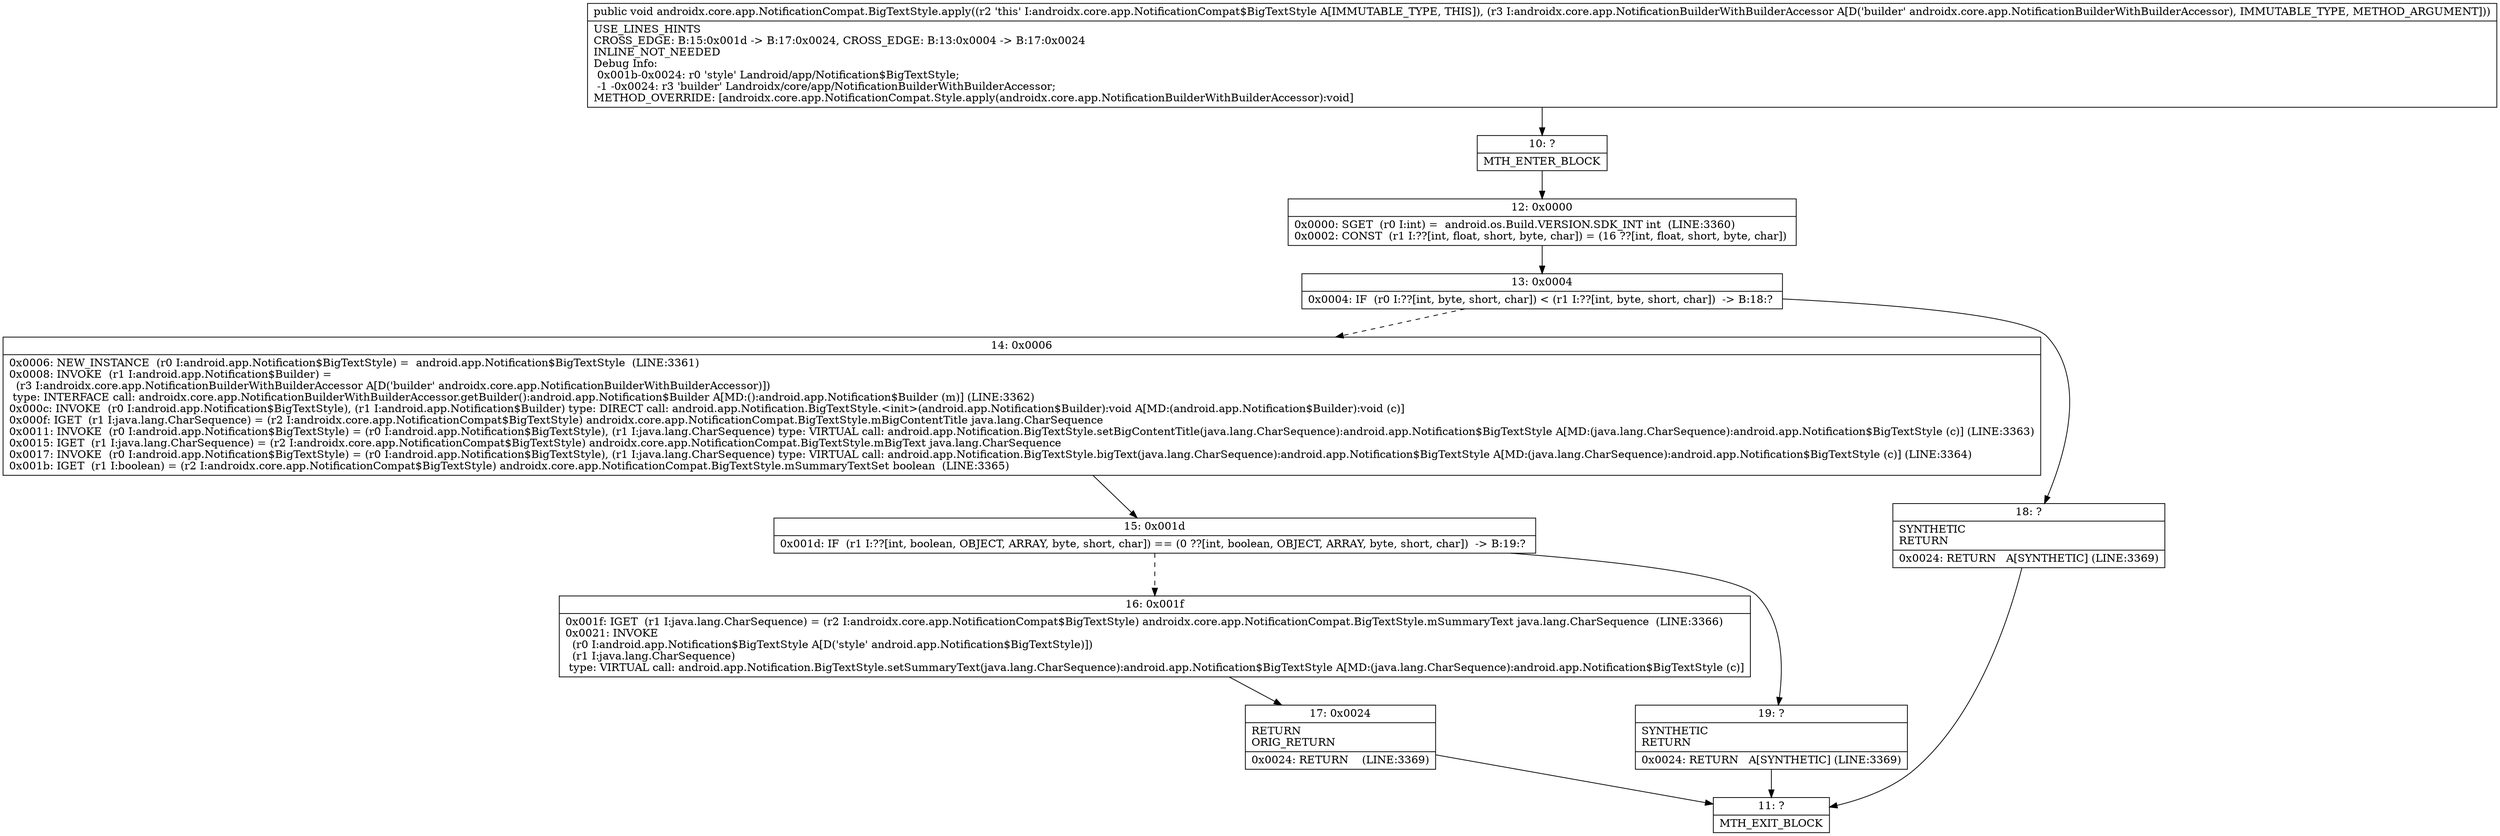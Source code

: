 digraph "CFG forandroidx.core.app.NotificationCompat.BigTextStyle.apply(Landroidx\/core\/app\/NotificationBuilderWithBuilderAccessor;)V" {
Node_10 [shape=record,label="{10\:\ ?|MTH_ENTER_BLOCK\l}"];
Node_12 [shape=record,label="{12\:\ 0x0000|0x0000: SGET  (r0 I:int) =  android.os.Build.VERSION.SDK_INT int  (LINE:3360)\l0x0002: CONST  (r1 I:??[int, float, short, byte, char]) = (16 ??[int, float, short, byte, char]) \l}"];
Node_13 [shape=record,label="{13\:\ 0x0004|0x0004: IF  (r0 I:??[int, byte, short, char]) \< (r1 I:??[int, byte, short, char])  \-\> B:18:? \l}"];
Node_14 [shape=record,label="{14\:\ 0x0006|0x0006: NEW_INSTANCE  (r0 I:android.app.Notification$BigTextStyle) =  android.app.Notification$BigTextStyle  (LINE:3361)\l0x0008: INVOKE  (r1 I:android.app.Notification$Builder) = \l  (r3 I:androidx.core.app.NotificationBuilderWithBuilderAccessor A[D('builder' androidx.core.app.NotificationBuilderWithBuilderAccessor)])\l type: INTERFACE call: androidx.core.app.NotificationBuilderWithBuilderAccessor.getBuilder():android.app.Notification$Builder A[MD:():android.app.Notification$Builder (m)] (LINE:3362)\l0x000c: INVOKE  (r0 I:android.app.Notification$BigTextStyle), (r1 I:android.app.Notification$Builder) type: DIRECT call: android.app.Notification.BigTextStyle.\<init\>(android.app.Notification$Builder):void A[MD:(android.app.Notification$Builder):void (c)]\l0x000f: IGET  (r1 I:java.lang.CharSequence) = (r2 I:androidx.core.app.NotificationCompat$BigTextStyle) androidx.core.app.NotificationCompat.BigTextStyle.mBigContentTitle java.lang.CharSequence \l0x0011: INVOKE  (r0 I:android.app.Notification$BigTextStyle) = (r0 I:android.app.Notification$BigTextStyle), (r1 I:java.lang.CharSequence) type: VIRTUAL call: android.app.Notification.BigTextStyle.setBigContentTitle(java.lang.CharSequence):android.app.Notification$BigTextStyle A[MD:(java.lang.CharSequence):android.app.Notification$BigTextStyle (c)] (LINE:3363)\l0x0015: IGET  (r1 I:java.lang.CharSequence) = (r2 I:androidx.core.app.NotificationCompat$BigTextStyle) androidx.core.app.NotificationCompat.BigTextStyle.mBigText java.lang.CharSequence \l0x0017: INVOKE  (r0 I:android.app.Notification$BigTextStyle) = (r0 I:android.app.Notification$BigTextStyle), (r1 I:java.lang.CharSequence) type: VIRTUAL call: android.app.Notification.BigTextStyle.bigText(java.lang.CharSequence):android.app.Notification$BigTextStyle A[MD:(java.lang.CharSequence):android.app.Notification$BigTextStyle (c)] (LINE:3364)\l0x001b: IGET  (r1 I:boolean) = (r2 I:androidx.core.app.NotificationCompat$BigTextStyle) androidx.core.app.NotificationCompat.BigTextStyle.mSummaryTextSet boolean  (LINE:3365)\l}"];
Node_15 [shape=record,label="{15\:\ 0x001d|0x001d: IF  (r1 I:??[int, boolean, OBJECT, ARRAY, byte, short, char]) == (0 ??[int, boolean, OBJECT, ARRAY, byte, short, char])  \-\> B:19:? \l}"];
Node_16 [shape=record,label="{16\:\ 0x001f|0x001f: IGET  (r1 I:java.lang.CharSequence) = (r2 I:androidx.core.app.NotificationCompat$BigTextStyle) androidx.core.app.NotificationCompat.BigTextStyle.mSummaryText java.lang.CharSequence  (LINE:3366)\l0x0021: INVOKE  \l  (r0 I:android.app.Notification$BigTextStyle A[D('style' android.app.Notification$BigTextStyle)])\l  (r1 I:java.lang.CharSequence)\l type: VIRTUAL call: android.app.Notification.BigTextStyle.setSummaryText(java.lang.CharSequence):android.app.Notification$BigTextStyle A[MD:(java.lang.CharSequence):android.app.Notification$BigTextStyle (c)]\l}"];
Node_17 [shape=record,label="{17\:\ 0x0024|RETURN\lORIG_RETURN\l|0x0024: RETURN    (LINE:3369)\l}"];
Node_11 [shape=record,label="{11\:\ ?|MTH_EXIT_BLOCK\l}"];
Node_19 [shape=record,label="{19\:\ ?|SYNTHETIC\lRETURN\l|0x0024: RETURN   A[SYNTHETIC] (LINE:3369)\l}"];
Node_18 [shape=record,label="{18\:\ ?|SYNTHETIC\lRETURN\l|0x0024: RETURN   A[SYNTHETIC] (LINE:3369)\l}"];
MethodNode[shape=record,label="{public void androidx.core.app.NotificationCompat.BigTextStyle.apply((r2 'this' I:androidx.core.app.NotificationCompat$BigTextStyle A[IMMUTABLE_TYPE, THIS]), (r3 I:androidx.core.app.NotificationBuilderWithBuilderAccessor A[D('builder' androidx.core.app.NotificationBuilderWithBuilderAccessor), IMMUTABLE_TYPE, METHOD_ARGUMENT]))  | USE_LINES_HINTS\lCROSS_EDGE: B:15:0x001d \-\> B:17:0x0024, CROSS_EDGE: B:13:0x0004 \-\> B:17:0x0024\lINLINE_NOT_NEEDED\lDebug Info:\l  0x001b\-0x0024: r0 'style' Landroid\/app\/Notification$BigTextStyle;\l  \-1 \-0x0024: r3 'builder' Landroidx\/core\/app\/NotificationBuilderWithBuilderAccessor;\lMETHOD_OVERRIDE: [androidx.core.app.NotificationCompat.Style.apply(androidx.core.app.NotificationBuilderWithBuilderAccessor):void]\l}"];
MethodNode -> Node_10;Node_10 -> Node_12;
Node_12 -> Node_13;
Node_13 -> Node_14[style=dashed];
Node_13 -> Node_18;
Node_14 -> Node_15;
Node_15 -> Node_16[style=dashed];
Node_15 -> Node_19;
Node_16 -> Node_17;
Node_17 -> Node_11;
Node_19 -> Node_11;
Node_18 -> Node_11;
}


